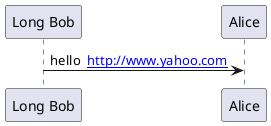 {
  "sha1": "fsybt3bfcyr28h50dds9hef1cwgq5f9",
  "insertion": {
    "when": "2024-06-01T09:03:06.619Z",
    "user": "plantuml@gmail.com"
  }
}
@startuml
!pragma teoz true
participant Bob as "Long Bob" [[http://www.google.com]]
Bob -> Alice : hello  [[http://www.yahoo.com]]
@enduml
